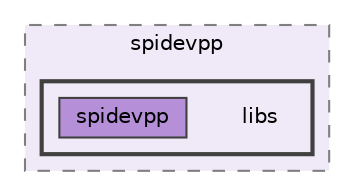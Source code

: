 digraph "src/dependencies/spidevpp/libs"
{
 // LATEX_PDF_SIZE
  bgcolor="transparent";
  edge [fontname=Helvetica,fontsize=10,labelfontname=Helvetica,labelfontsize=10];
  node [fontname=Helvetica,fontsize=10,shape=box,height=0.2,width=0.4];
  compound=true
  subgraph clusterdir_e451559dbced65c7b1cf71f0ff58086b {
    graph [ bgcolor="#f0e9f7", pencolor="grey50", label="spidevpp", fontname=Helvetica,fontsize=10 style="filled,dashed", URL="dir_e451559dbced65c7b1cf71f0ff58086b.html",tooltip=""]
  subgraph clusterdir_0d8d94cdeec3d074a9579998e577f841 {
    graph [ bgcolor="#f0e9f7", pencolor="grey25", label="", fontname=Helvetica,fontsize=10 style="filled,bold", URL="dir_0d8d94cdeec3d074a9579998e577f841.html",tooltip=""]
    dir_0d8d94cdeec3d074a9579998e577f841 [shape=plaintext, label="libs"];
  dir_c1e389959dffe7e0e9ddc72ba20f11c5 [label="spidevpp", fillcolor="#b590d9", color="grey25", style="filled", URL="dir_c1e389959dffe7e0e9ddc72ba20f11c5.html",tooltip=""];
  }
  }
}

